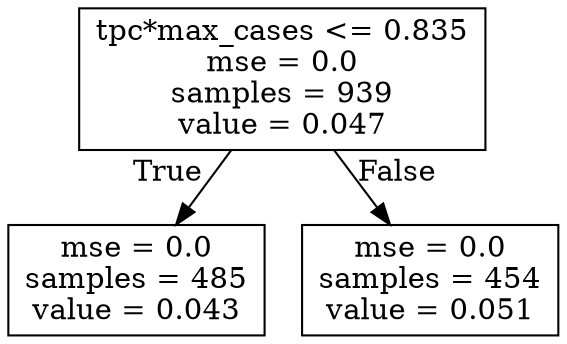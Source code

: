 digraph Tree {
node [shape=box] ;
0 [label="tpc*max_cases <= 0.835\nmse = 0.0\nsamples = 939\nvalue = 0.047"] ;
1 [label="mse = 0.0\nsamples = 485\nvalue = 0.043"] ;
0 -> 1 [labeldistance=2.5, labelangle=45, headlabel="True"] ;
2 [label="mse = 0.0\nsamples = 454\nvalue = 0.051"] ;
0 -> 2 [labeldistance=2.5, labelangle=-45, headlabel="False"] ;
}